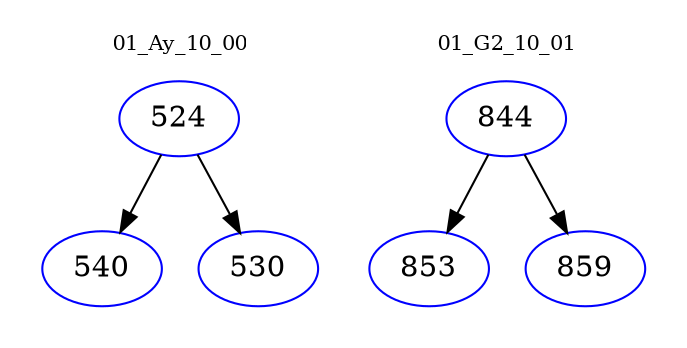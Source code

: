 digraph{
subgraph cluster_0 {
color = white
label = "01_Ay_10_00";
fontsize=10;
T0_524 [label="524", color="blue"]
T0_524 -> T0_540 [color="black"]
T0_540 [label="540", color="blue"]
T0_524 -> T0_530 [color="black"]
T0_530 [label="530", color="blue"]
}
subgraph cluster_1 {
color = white
label = "01_G2_10_01";
fontsize=10;
T1_844 [label="844", color="blue"]
T1_844 -> T1_853 [color="black"]
T1_853 [label="853", color="blue"]
T1_844 -> T1_859 [color="black"]
T1_859 [label="859", color="blue"]
}
}
